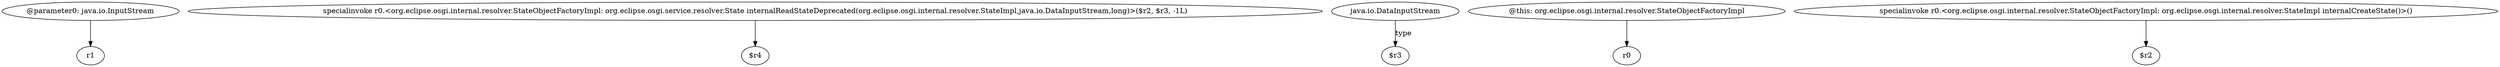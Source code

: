 digraph g {
0[label="@parameter0: java.io.InputStream"]
1[label="r1"]
0->1[label=""]
2[label="specialinvoke r0.<org.eclipse.osgi.internal.resolver.StateObjectFactoryImpl: org.eclipse.osgi.service.resolver.State internalReadStateDeprecated(org.eclipse.osgi.internal.resolver.StateImpl,java.io.DataInputStream,long)>($r2, $r3, -1L)"]
3[label="$r4"]
2->3[label=""]
4[label="java.io.DataInputStream"]
5[label="$r3"]
4->5[label="type"]
6[label="@this: org.eclipse.osgi.internal.resolver.StateObjectFactoryImpl"]
7[label="r0"]
6->7[label=""]
8[label="specialinvoke r0.<org.eclipse.osgi.internal.resolver.StateObjectFactoryImpl: org.eclipse.osgi.internal.resolver.StateImpl internalCreateState()>()"]
9[label="$r2"]
8->9[label=""]
}